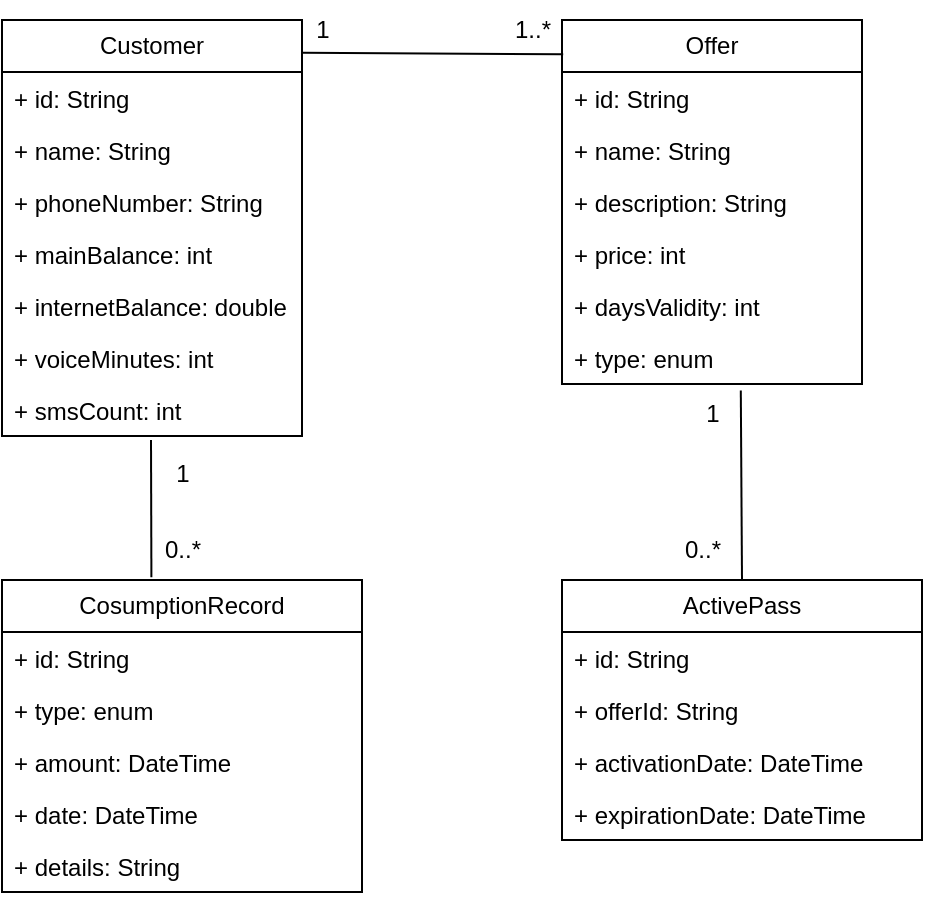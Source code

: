 <mxfile>
    <diagram id="I-HTVGWkUhoC36EjwWZC" name="Page-1">
        <mxGraphModel dx="653" dy="779" grid="1" gridSize="10" guides="1" tooltips="1" connect="1" arrows="1" fold="1" page="1" pageScale="1" pageWidth="850" pageHeight="1100" math="0" shadow="0">
            <root>
                <mxCell id="0"/>
                <mxCell id="1" parent="0"/>
                <mxCell id="9" value="Customer" style="swimlane;fontStyle=0;childLayout=stackLayout;horizontal=1;startSize=26;fillColor=none;horizontalStack=0;resizeParent=1;resizeParentMax=0;resizeLast=0;collapsible=1;marginBottom=0;whiteSpace=wrap;html=1;" parent="1" vertex="1">
                    <mxGeometry x="110" y="114" width="150" height="208" as="geometry">
                        <mxRectangle x="40" y="280" width="90" height="30" as="alternateBounds"/>
                    </mxGeometry>
                </mxCell>
                <mxCell id="10" value="+ id: String" style="text;strokeColor=none;fillColor=none;align=left;verticalAlign=top;spacingLeft=4;spacingRight=4;overflow=hidden;rotatable=0;points=[[0,0.5],[1,0.5]];portConstraint=eastwest;whiteSpace=wrap;html=1;" parent="9" vertex="1">
                    <mxGeometry y="26" width="150" height="26" as="geometry"/>
                </mxCell>
                <mxCell id="11" value="+ name: String" style="text;strokeColor=none;fillColor=none;align=left;verticalAlign=top;spacingLeft=4;spacingRight=4;overflow=hidden;rotatable=0;points=[[0,0.5],[1,0.5]];portConstraint=eastwest;whiteSpace=wrap;html=1;" parent="9" vertex="1">
                    <mxGeometry y="52" width="150" height="26" as="geometry"/>
                </mxCell>
                <mxCell id="12" value="+ phoneNumber: String" style="text;strokeColor=none;fillColor=none;align=left;verticalAlign=top;spacingLeft=4;spacingRight=4;overflow=hidden;rotatable=0;points=[[0,0.5],[1,0.5]];portConstraint=eastwest;whiteSpace=wrap;html=1;" parent="9" vertex="1">
                    <mxGeometry y="78" width="150" height="26" as="geometry"/>
                </mxCell>
                <mxCell id="15" value="+ mainBalance: int" style="text;strokeColor=none;fillColor=none;align=left;verticalAlign=top;spacingLeft=4;spacingRight=4;overflow=hidden;rotatable=0;points=[[0,0.5],[1,0.5]];portConstraint=eastwest;whiteSpace=wrap;html=1;" parent="9" vertex="1">
                    <mxGeometry y="104" width="150" height="26" as="geometry"/>
                </mxCell>
                <mxCell id="16" value="+ internetBalance: double" style="text;strokeColor=none;fillColor=none;align=left;verticalAlign=top;spacingLeft=4;spacingRight=4;overflow=hidden;rotatable=0;points=[[0,0.5],[1,0.5]];portConstraint=eastwest;whiteSpace=wrap;html=1;" parent="9" vertex="1">
                    <mxGeometry y="130" width="150" height="26" as="geometry"/>
                </mxCell>
                <mxCell id="17" value="+ voiceMinutes: int" style="text;strokeColor=none;fillColor=none;align=left;verticalAlign=top;spacingLeft=4;spacingRight=4;overflow=hidden;rotatable=0;points=[[0,0.5],[1,0.5]];portConstraint=eastwest;whiteSpace=wrap;html=1;" parent="9" vertex="1">
                    <mxGeometry y="156" width="150" height="26" as="geometry"/>
                </mxCell>
                <mxCell id="18" value="+ smsCount: int" style="text;strokeColor=none;fillColor=none;align=left;verticalAlign=top;spacingLeft=4;spacingRight=4;overflow=hidden;rotatable=0;points=[[0,0.5],[1,0.5]];portConstraint=eastwest;whiteSpace=wrap;html=1;" parent="9" vertex="1">
                    <mxGeometry y="182" width="150" height="26" as="geometry"/>
                </mxCell>
                <mxCell id="19" value="Offer" style="swimlane;fontStyle=0;childLayout=stackLayout;horizontal=1;startSize=26;fillColor=none;horizontalStack=0;resizeParent=1;resizeParentMax=0;resizeLast=0;collapsible=1;marginBottom=0;whiteSpace=wrap;html=1;" parent="1" vertex="1">
                    <mxGeometry x="390" y="114" width="150" height="182" as="geometry">
                        <mxRectangle x="40" y="280" width="90" height="30" as="alternateBounds"/>
                    </mxGeometry>
                </mxCell>
                <mxCell id="20" value="+ id: String" style="text;strokeColor=none;fillColor=none;align=left;verticalAlign=top;spacingLeft=4;spacingRight=4;overflow=hidden;rotatable=0;points=[[0,0.5],[1,0.5]];portConstraint=eastwest;whiteSpace=wrap;html=1;" parent="19" vertex="1">
                    <mxGeometry y="26" width="150" height="26" as="geometry"/>
                </mxCell>
                <mxCell id="21" value="+ name: String" style="text;strokeColor=none;fillColor=none;align=left;verticalAlign=top;spacingLeft=4;spacingRight=4;overflow=hidden;rotatable=0;points=[[0,0.5],[1,0.5]];portConstraint=eastwest;whiteSpace=wrap;html=1;" parent="19" vertex="1">
                    <mxGeometry y="52" width="150" height="26" as="geometry"/>
                </mxCell>
                <mxCell id="22" value="+ description: String" style="text;strokeColor=none;fillColor=none;align=left;verticalAlign=top;spacingLeft=4;spacingRight=4;overflow=hidden;rotatable=0;points=[[0,0.5],[1,0.5]];portConstraint=eastwest;whiteSpace=wrap;html=1;" parent="19" vertex="1">
                    <mxGeometry y="78" width="150" height="26" as="geometry"/>
                </mxCell>
                <mxCell id="23" value="+ price: int" style="text;strokeColor=none;fillColor=none;align=left;verticalAlign=top;spacingLeft=4;spacingRight=4;overflow=hidden;rotatable=0;points=[[0,0.5],[1,0.5]];portConstraint=eastwest;whiteSpace=wrap;html=1;" parent="19" vertex="1">
                    <mxGeometry y="104" width="150" height="26" as="geometry"/>
                </mxCell>
                <mxCell id="24" value="+ daysValidity: int" style="text;strokeColor=none;fillColor=none;align=left;verticalAlign=top;spacingLeft=4;spacingRight=4;overflow=hidden;rotatable=0;points=[[0,0.5],[1,0.5]];portConstraint=eastwest;whiteSpace=wrap;html=1;" parent="19" vertex="1">
                    <mxGeometry y="130" width="150" height="26" as="geometry"/>
                </mxCell>
                <mxCell id="25" value="+ type: enum" style="text;strokeColor=none;fillColor=none;align=left;verticalAlign=top;spacingLeft=4;spacingRight=4;overflow=hidden;rotatable=0;points=[[0,0.5],[1,0.5]];portConstraint=eastwest;whiteSpace=wrap;html=1;" parent="19" vertex="1">
                    <mxGeometry y="156" width="150" height="26" as="geometry"/>
                </mxCell>
                <mxCell id="27" value="ActivePass" style="swimlane;fontStyle=0;childLayout=stackLayout;horizontal=1;startSize=26;fillColor=none;horizontalStack=0;resizeParent=1;resizeParentMax=0;resizeLast=0;collapsible=1;marginBottom=0;whiteSpace=wrap;html=1;" parent="1" vertex="1">
                    <mxGeometry x="390" y="394" width="180" height="130" as="geometry">
                        <mxRectangle x="40" y="280" width="90" height="30" as="alternateBounds"/>
                    </mxGeometry>
                </mxCell>
                <mxCell id="28" value="+ id: String" style="text;strokeColor=none;fillColor=none;align=left;verticalAlign=top;spacingLeft=4;spacingRight=4;overflow=hidden;rotatable=0;points=[[0,0.5],[1,0.5]];portConstraint=eastwest;whiteSpace=wrap;html=1;" parent="27" vertex="1">
                    <mxGeometry y="26" width="180" height="26" as="geometry"/>
                </mxCell>
                <mxCell id="29" value="+ offerId: String" style="text;strokeColor=none;fillColor=none;align=left;verticalAlign=top;spacingLeft=4;spacingRight=4;overflow=hidden;rotatable=0;points=[[0,0.5],[1,0.5]];portConstraint=eastwest;whiteSpace=wrap;html=1;" parent="27" vertex="1">
                    <mxGeometry y="52" width="180" height="26" as="geometry"/>
                </mxCell>
                <mxCell id="30" value="+ activationDate: DateTime" style="text;strokeColor=none;fillColor=none;align=left;verticalAlign=top;spacingLeft=4;spacingRight=4;overflow=hidden;rotatable=0;points=[[0,0.5],[1,0.5]];portConstraint=eastwest;whiteSpace=wrap;html=1;" parent="27" vertex="1">
                    <mxGeometry y="78" width="180" height="26" as="geometry"/>
                </mxCell>
                <mxCell id="31" value="+ expirationDate: DateTime" style="text;strokeColor=none;fillColor=none;align=left;verticalAlign=top;spacingLeft=4;spacingRight=4;overflow=hidden;rotatable=0;points=[[0,0.5],[1,0.5]];portConstraint=eastwest;whiteSpace=wrap;html=1;" parent="27" vertex="1">
                    <mxGeometry y="104" width="180" height="26" as="geometry"/>
                </mxCell>
                <mxCell id="34" value="CosumptionRecord" style="swimlane;fontStyle=0;childLayout=stackLayout;horizontal=1;startSize=26;fillColor=none;horizontalStack=0;resizeParent=1;resizeParentMax=0;resizeLast=0;collapsible=1;marginBottom=0;whiteSpace=wrap;html=1;" parent="1" vertex="1">
                    <mxGeometry x="110" y="394" width="180" height="156" as="geometry">
                        <mxRectangle x="40" y="280" width="90" height="30" as="alternateBounds"/>
                    </mxGeometry>
                </mxCell>
                <mxCell id="35" value="+ id: String" style="text;strokeColor=none;fillColor=none;align=left;verticalAlign=top;spacingLeft=4;spacingRight=4;overflow=hidden;rotatable=0;points=[[0,0.5],[1,0.5]];portConstraint=eastwest;whiteSpace=wrap;html=1;" parent="34" vertex="1">
                    <mxGeometry y="26" width="180" height="26" as="geometry"/>
                </mxCell>
                <mxCell id="36" value="+ type: enum" style="text;strokeColor=none;fillColor=none;align=left;verticalAlign=top;spacingLeft=4;spacingRight=4;overflow=hidden;rotatable=0;points=[[0,0.5],[1,0.5]];portConstraint=eastwest;whiteSpace=wrap;html=1;" parent="34" vertex="1">
                    <mxGeometry y="52" width="180" height="26" as="geometry"/>
                </mxCell>
                <mxCell id="37" value="+ amount: DateTime" style="text;strokeColor=none;fillColor=none;align=left;verticalAlign=top;spacingLeft=4;spacingRight=4;overflow=hidden;rotatable=0;points=[[0,0.5],[1,0.5]];portConstraint=eastwest;whiteSpace=wrap;html=1;" parent="34" vertex="1">
                    <mxGeometry y="78" width="180" height="26" as="geometry"/>
                </mxCell>
                <mxCell id="38" value="+ date: DateTime" style="text;strokeColor=none;fillColor=none;align=left;verticalAlign=top;spacingLeft=4;spacingRight=4;overflow=hidden;rotatable=0;points=[[0,0.5],[1,0.5]];portConstraint=eastwest;whiteSpace=wrap;html=1;" parent="34" vertex="1">
                    <mxGeometry y="104" width="180" height="26" as="geometry"/>
                </mxCell>
                <mxCell id="39" value="+ details: String" style="text;strokeColor=none;fillColor=none;align=left;verticalAlign=top;spacingLeft=4;spacingRight=4;overflow=hidden;rotatable=0;points=[[0,0.5],[1,0.5]];portConstraint=eastwest;whiteSpace=wrap;html=1;" parent="34" vertex="1">
                    <mxGeometry y="130" width="180" height="26" as="geometry"/>
                </mxCell>
                <mxCell id="40" value="" style="endArrow=none;html=1;exitX=1.001;exitY=0.079;exitDx=0;exitDy=0;exitPerimeter=0;entryX=0.004;entryY=0.094;entryDx=0;entryDy=0;entryPerimeter=0;" parent="1" source="9" target="19" edge="1">
                    <mxGeometry width="50" height="50" relative="1" as="geometry">
                        <mxPoint x="280" y="234" as="sourcePoint"/>
                        <mxPoint x="380" y="131" as="targetPoint"/>
                    </mxGeometry>
                </mxCell>
                <mxCell id="41" value="" style="endArrow=none;html=1;exitX=0.5;exitY=0;exitDx=0;exitDy=0;entryX=0.596;entryY=1.124;entryDx=0;entryDy=0;entryPerimeter=0;" parent="1" source="27" target="25" edge="1">
                    <mxGeometry width="50" height="50" relative="1" as="geometry">
                        <mxPoint x="270" y="140" as="sourcePoint"/>
                        <mxPoint x="480" y="294" as="targetPoint"/>
                    </mxGeometry>
                </mxCell>
                <mxCell id="42" value="" style="endArrow=none;html=1;entryX=0.596;entryY=1.124;entryDx=0;entryDy=0;entryPerimeter=0;exitX=0.415;exitY=-0.009;exitDx=0;exitDy=0;exitPerimeter=0;" parent="1" source="34" edge="1">
                    <mxGeometry width="50" height="50" relative="1" as="geometry">
                        <mxPoint x="185" y="384" as="sourcePoint"/>
                        <mxPoint x="184.5" y="324" as="targetPoint"/>
                    </mxGeometry>
                </mxCell>
                <mxCell id="43" value="1" style="text;html=1;align=center;verticalAlign=middle;resizable=0;points=[];autosize=1;strokeColor=none;fillColor=none;" parent="1" vertex="1">
                    <mxGeometry x="255" y="104" width="30" height="30" as="geometry"/>
                </mxCell>
                <mxCell id="44" value="1..*" style="text;html=1;align=center;verticalAlign=middle;resizable=0;points=[];autosize=1;strokeColor=none;fillColor=none;" parent="1" vertex="1">
                    <mxGeometry x="355" y="104" width="40" height="30" as="geometry"/>
                </mxCell>
                <mxCell id="45" value="1" style="text;html=1;align=center;verticalAlign=middle;resizable=0;points=[];autosize=1;strokeColor=none;fillColor=none;" parent="1" vertex="1">
                    <mxGeometry x="450" y="296" width="30" height="30" as="geometry"/>
                </mxCell>
                <mxCell id="46" value="0..*" style="text;html=1;align=center;verticalAlign=middle;resizable=0;points=[];autosize=1;strokeColor=none;fillColor=none;" parent="1" vertex="1">
                    <mxGeometry x="440" y="364" width="40" height="30" as="geometry"/>
                </mxCell>
                <mxCell id="47" value="0..*" style="text;html=1;align=center;verticalAlign=middle;resizable=0;points=[];autosize=1;strokeColor=none;fillColor=none;" parent="1" vertex="1">
                    <mxGeometry x="180" y="364" width="40" height="30" as="geometry"/>
                </mxCell>
                <mxCell id="48" value="1" style="text;html=1;align=center;verticalAlign=middle;resizable=0;points=[];autosize=1;strokeColor=none;fillColor=none;" parent="1" vertex="1">
                    <mxGeometry x="185" y="326" width="30" height="30" as="geometry"/>
                </mxCell>
            </root>
        </mxGraphModel>
    </diagram>
</mxfile>